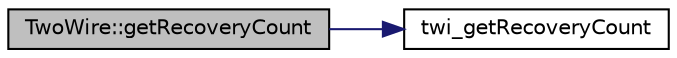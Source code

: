 digraph "TwoWire::getRecoveryCount"
{
 // LATEX_PDF_SIZE
  edge [fontname="Helvetica",fontsize="10",labelfontname="Helvetica",labelfontsize="10"];
  node [fontname="Helvetica",fontsize="10",shape=record];
  rankdir="LR";
  Node1 [label="TwoWire::getRecoveryCount",height=0.2,width=0.4,color="black", fillcolor="grey75", style="filled", fontcolor="black",tooltip=" "];
  Node1 -> Node2 [color="midnightblue",fontsize="10",style="solid",fontname="Helvetica"];
  Node2 [label="twi_getRecoveryCount",height=0.2,width=0.4,color="black", fillcolor="white", style="filled",URL="$twi_8c.html#a69810cb002e9de3016ad28cd6a46f56e",tooltip=" "];
}

